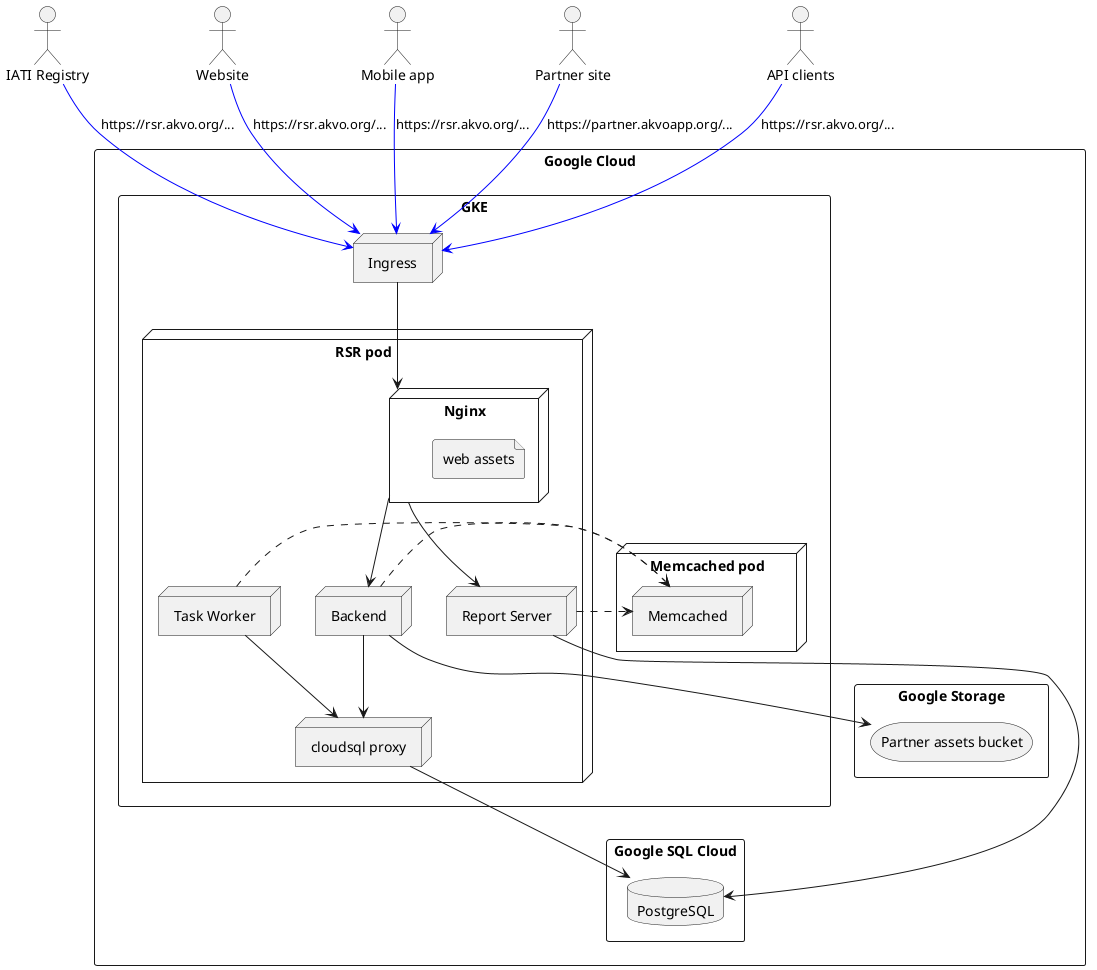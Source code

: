 @startuml

rectangle google as "Google Cloud" {

    rectangle k8s as "GKE" {

        node ingress as "Ingress"

        node pod as "RSR pod" {

            node nginx as "Nginx" {
                file localassets as "web assets"
            }

            node backend as "Backend"
            node cloudsql_proxy as "cloudsql proxy"

            node worker as "Task Worker"

            node reportserver as "Report Server"

        }

        node memcachedpod as "Memcached pod" {
            node memcached as "Memcached"
        }

    }

    rectangle storage as "Google Storage" {
        storage bucket as "Partner assets bucket"
    }

    rectangle sqlcloud as "Google SQL Cloud" {
        database db as "PostgreSQL"
    }

    nginx --> reportserver
    nginx --> backend
    backend --> bucket
    backend --> cloudsql_proxy
    cloudsql_proxy --> db
    backend -[dashed]> memcached
    worker --> cloudsql_proxy
    worker -[dashed]> memcached
    reportserver -[dashed]> memcached
    reportserver --> db

}

actor iati as "IATI Registry"
iati -[#0000FF]-> ingress : https://rsr.akvo.org/...
actor browser as "Website"
browser -[#0000FF]-> ingress : https://rsr.akvo.org/...
ingress --> nginx
actor mobile as "Mobile app"
mobile -[#0000FF]-> ingress : https://rsr.akvo.org/...
actor partnersite as "Partner site"
partnersite -[#0000FF]-> ingress : https://partner.akvoapp.org/...
actor apiclients as "API clients"
apiclients -[#0000FF]-> ingress : https://rsr.akvo.org/...

@enduml